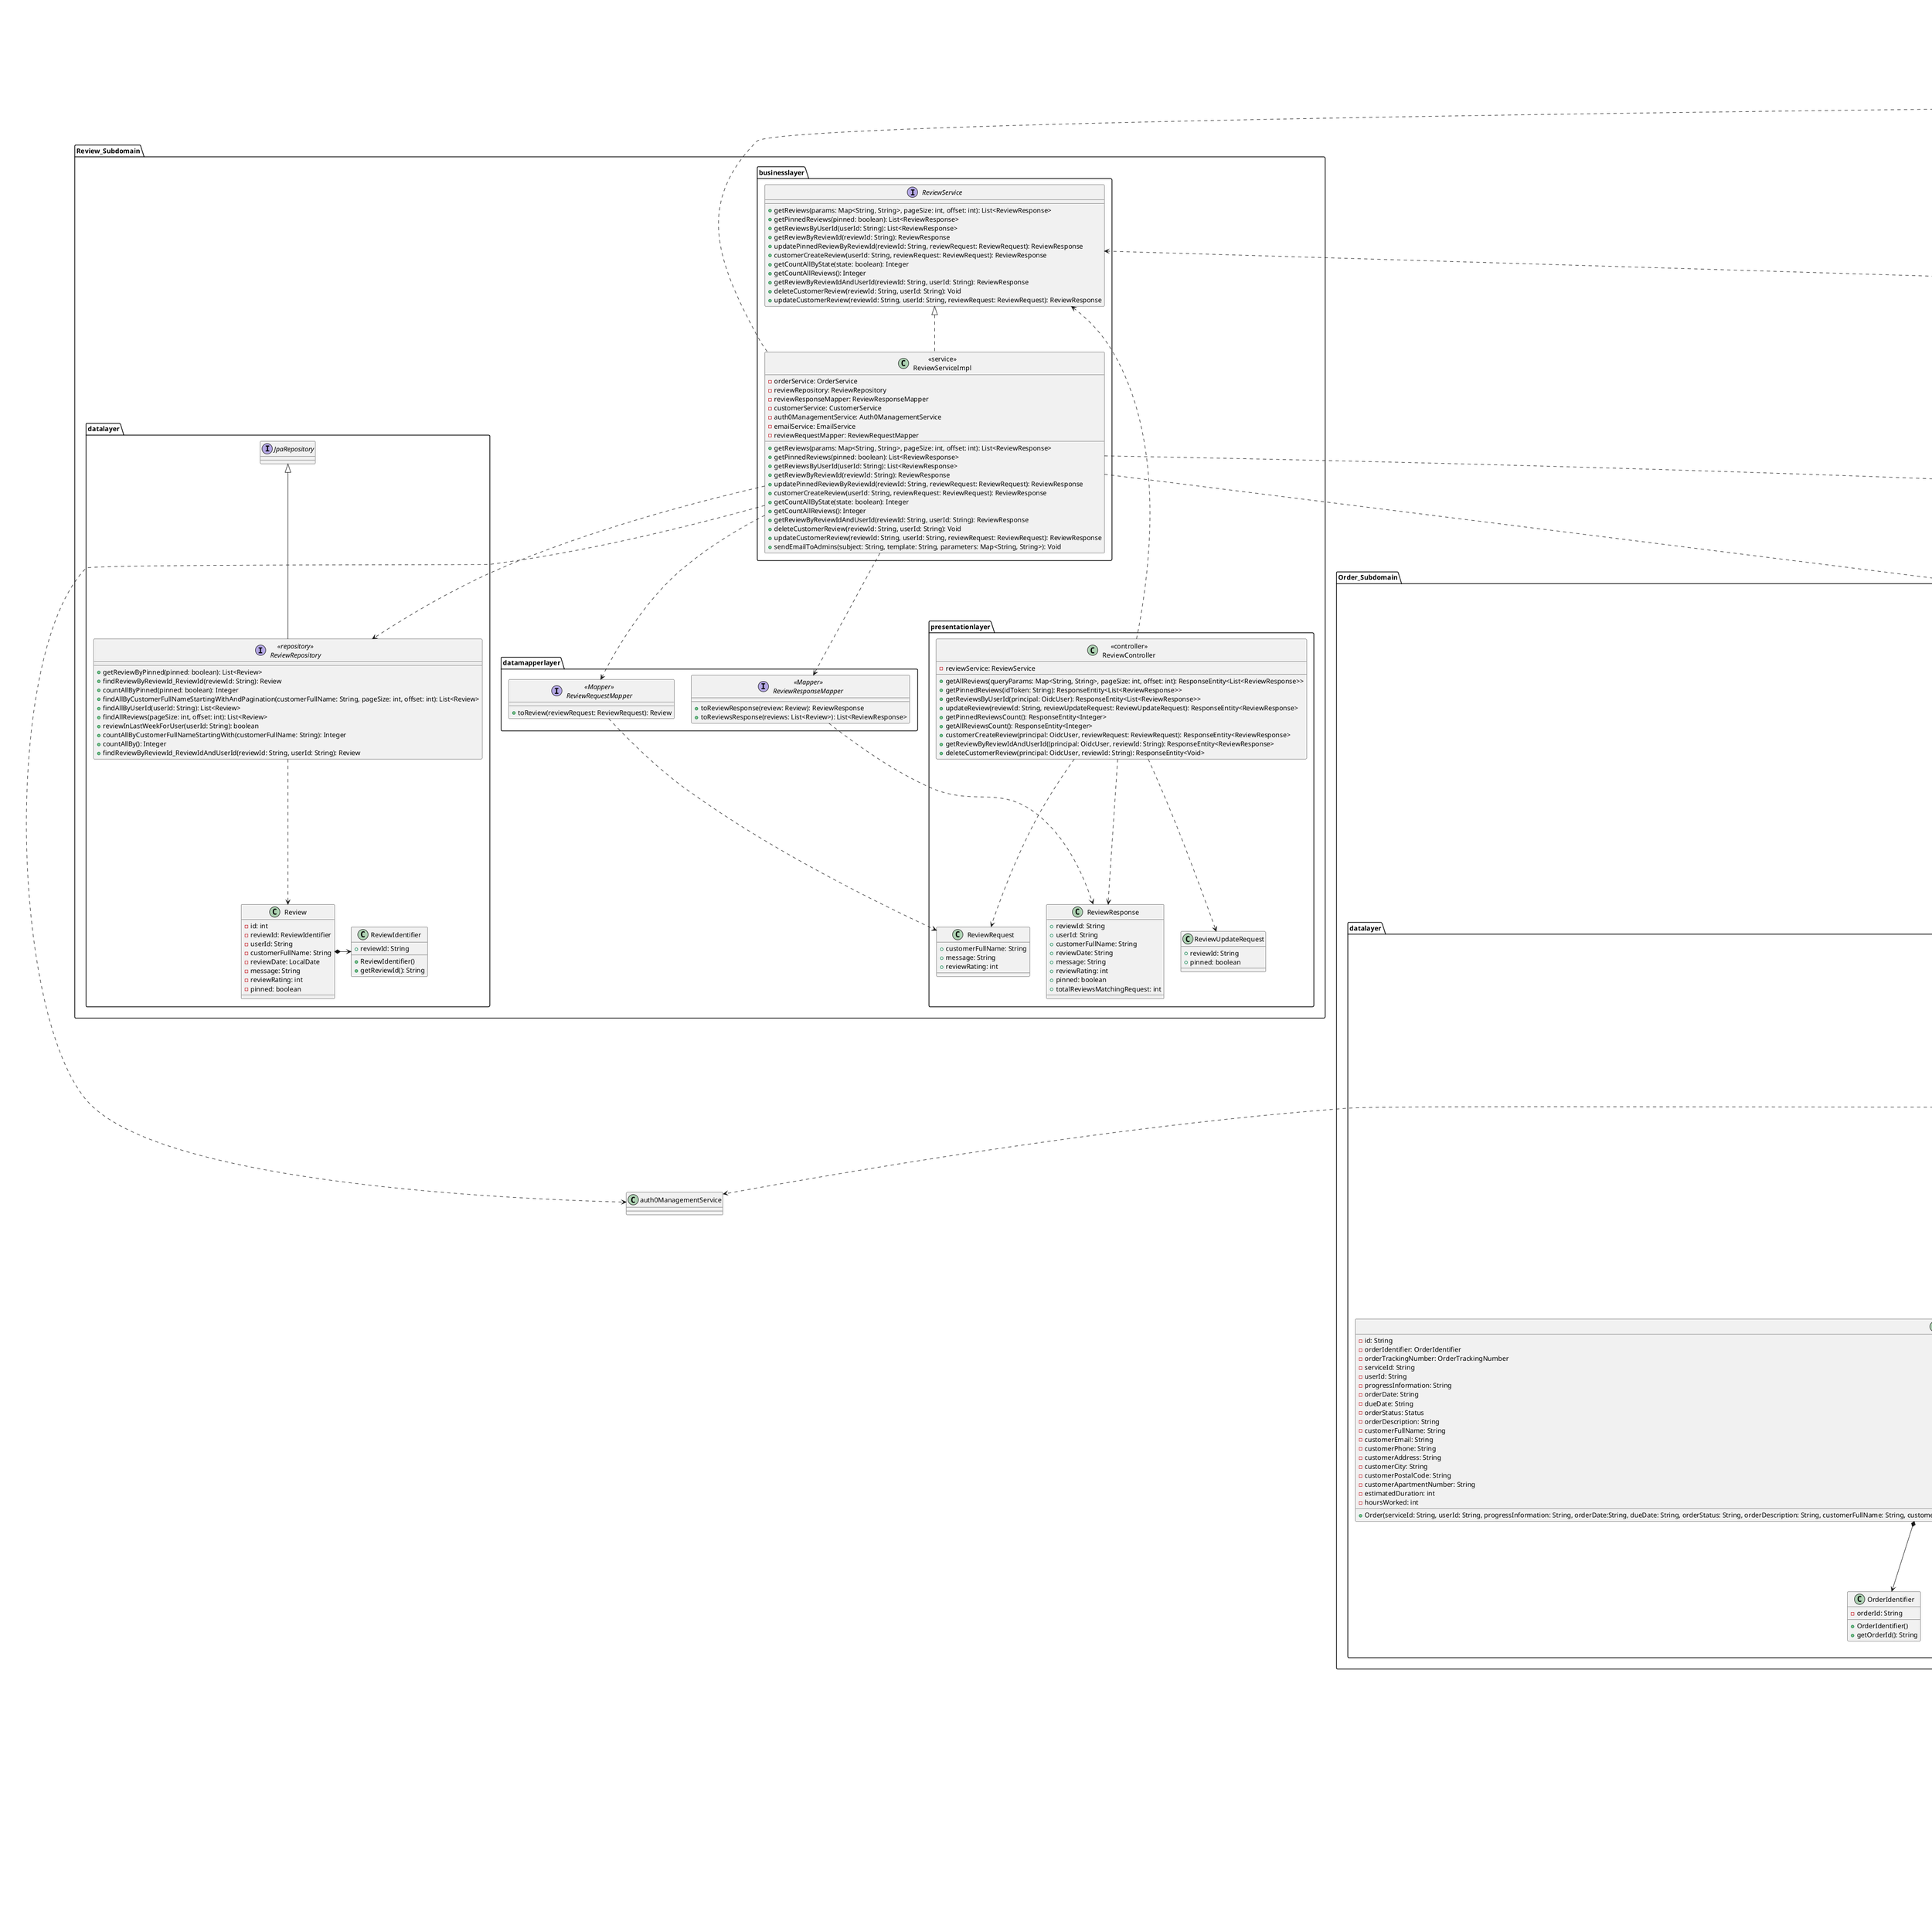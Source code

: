 @startuml

package "Review_Subdomain"{
    package "presentationlayer" {
        class "<<controller>>\nReviewController" as reviewController {
            - reviewService: ReviewService
            + getAllReviews(queryParams: Map<String, String>, pageSize: int, offset: int): ResponseEntity<List<ReviewResponse>>
            + getPinnedReviews(idToken: String): ResponseEntity<List<ReviewResponse>>
            + getReviewsByUserId(principal: OidcUser): ResponseEntity<List<ReviewResponse>>
            + updateReview(reviewId: String, reviewUpdateRequest: ReviewUpdateRequest): ResponseEntity<ReviewResponse>
            + getPinnedReviewsCount(): ResponseEntity<Integer>
            + getAllReviewsCount(): ResponseEntity<Integer>
            + customerCreateReview(principal: OidcUser, reviewRequest: ReviewRequest): ResponseEntity<ReviewResponse>
            + getReviewByReviewIdAndUserId((principal: OidcUser, reviewId: String): ResponseEntity<ReviewResponse>
            + deleteCustomerReview(principal: OidcUser, reviewId: String): ResponseEntity<Void>
        }
        class "ReviewResponse" as reviewResponse {
            + reviewId: String
            + userId: String
            + customerFullName: String
            + reviewDate: String
            + message: String
            + reviewRating: int
            + pinned: boolean
            + totalReviewsMatchingRequest: int
        }
        class "ReviewRequest" as reviewRequest {
            + customerFullName: String
            + message: String
            + reviewRating: int
        }
        class "ReviewUpdateRequest" as reviewUpdateRequest {
            + reviewId: String
            + pinned: boolean
        }
    }

    package "businesslayer" {
        interface "ReviewService" as reviewService {
            + getReviews(params: Map<String, String>, pageSize: int, offset: int): List<ReviewResponse>
            + getPinnedReviews(pinned: boolean): List<ReviewResponse>
            + getReviewsByUserId(userId: String): List<ReviewResponse>
            + getReviewByReviewId(reviewId: String): ReviewResponse
            + updatePinnedReviewByReviewId(reviewId: String, reviewRequest: ReviewRequest): ReviewResponse
            + customerCreateReview(userId: String, reviewRequest: ReviewRequest): ReviewResponse
            + getCountAllByState(state: boolean): Integer
            + getCountAllReviews(): Integer
            + getReviewByReviewIdAndUserId(reviewId: String, userId: String): ReviewResponse
            + deleteCustomerReview(reviewId: String, userId: String): Void
            + updateCustomerReview(reviewId: String, userId: String, reviewRequest: ReviewRequest): ReviewResponse
        }
        class "<<service>>\nReviewServiceImpl" as reviewServiceImpl {
            - orderService: OrderService
            - reviewRepository: ReviewRepository
            - reviewResponseMapper: ReviewResponseMapper
            - customerService: CustomerService
            - auth0ManagementService: Auth0ManagementService
            - emailService: EmailService
            - reviewRequestMapper: ReviewRequestMapper
            + getReviews(params: Map<String, String>, pageSize: int, offset: int): List<ReviewResponse>
            + getPinnedReviews(pinned: boolean): List<ReviewResponse>
            + getReviewsByUserId(userId: String): List<ReviewResponse>
            + getReviewByReviewId(reviewId: String): ReviewResponse
            + updatePinnedReviewByReviewId(reviewId: String, reviewRequest: ReviewRequest): ReviewResponse
            + customerCreateReview(userId: String, reviewRequest: ReviewRequest): ReviewResponse
            + getCountAllByState(state: boolean): Integer
            + getCountAllReviews(): Integer
            + getReviewByReviewIdAndUserId(reviewId: String, userId: String): ReviewResponse
            + deleteCustomerReview(reviewId: String, userId: String): Void
            + updateCustomerReview(reviewId: String, userId: String, reviewRequest: ReviewRequest): ReviewResponse
            + sendEmailToAdmins(subject: String, template: String, parameters: Map<String, String>): Void
        }
        class reviewServiceImpl implements reviewService
    }

    package "datalayer" {
        interface "<<repository>>\nReviewRepository" as reviewRepository {
            + getReviewByPinned(pinned: boolean): List<Review>
            + findReviewByReviewId_ReviewId(reviewId: String): Review
            + countAllByPinned(pinned: boolean): Integer
            + findAllByCustomerFullNameStartingWithAndPagination(customerFullName: String, pageSize: int, offset: int): List<Review>
            + findAllByUserId(userId: String): List<Review>
            + findAllReviews(pageSize: int, offset: int): List<Review>
            + reviewInLastWeekForUser(userId: String): boolean
            + countAllByCustomerFullNameStartingWith(customerFullName: String): Integer
            + countAllBy(): Integer
            + findReviewByReviewId_ReviewIdAndUserId(reviewId: String, userId: String): Review
        }
        class "ReviewIdentifier" as reviewIdentifier {
            + reviewId: String
            + ReviewIdentifier()
            + getReviewId(): String
        }
        class "Review" as review {
            - id: int
            - reviewId: ReviewIdentifier
            - userId: String
            - customerFullName: String
            - reviewDate: LocalDate
            - message: String
            - reviewRating: int
            - pinned: boolean
        }
        interface reviewRepository extends JpaRepository
    }

    package "datamapperlayer" {
        interface "<<Mapper>>\nReviewRequestMapper" as reviewRequestMapper {
            + toReview(reviewRequest: ReviewRequest): Review
        }
        interface "<<Mapper>>\nReviewResponseMapper" as reviewResponseMapper {
            + toReviewResponse(review: Review): ReviewResponse
            + toReviewsResponse(reviews: List<Review>): List<ReviewResponse>
        }
    }
}

reviewController ..> reviewService

reviewController ..> reviewResponse
reviewController ..> reviewRequest
reviewController ..> reviewUpdateRequest

reviewServiceImpl ..> reviewRepository

reviewServiceImpl ..> reviewResponseMapper

reviewServiceImpl ..> reviewRequestMapper

reviewRepository ..> review

reviewRequestMapper ..> reviewRequest

reviewResponseMapper ..> reviewResponse

review *-> reviewIdentifier

reviewServiceImpl ..> emailService
reviewServiceImpl ..> auth0ManagementService

package "Order_Subdomain"{
    package "presentationlayer" {
        class "<<controller>>\nOrderController" as orderController {
            - orderService: OrderService
            + GetAllOrders(querryParams: Map<String, String>, pageSize: int, offset: int): ResponseEntity<List<OrderResponse>>
            + GetAllOrdersByStatus(querryParams: Map<String, String>, pageSize: int, offset: int): ResponseEntity<List<OrderResponse>>
            + GetAllOverdueOrders(pageSize: int, offset: int): ResponseEntity<List<OrderResponse>>
            + createOrderExternal(orderRequestExternal: OrderRequestExternal): ResponseEntity<OrderResponse>
            + GetOrderByOrderId(orderId: String): ResponseEntity<OrderResponse>
            + GetCustomerOrders(principal: OidcUser): ResponseEntity<List<OrderResponse>>
            + UpdateOrderStatusToAccepted(acceptOrderRequest:AcceptOrderRequest, orderId: String): ResponseEntity<OrderResponse>
            + CountByOrderStatus(status: String): ResponseEntity<Integer>
            + CountAllOrders(): ResponseEntity<Integer>
            + UpdateOrderStatusToDeclined(orderId: String, declineOrderRequest: DeclineOrderRequest): ResponseEntity<OrderResponse>
            + UpdateOrderStatusToCancelled(orderId: String, declineOrderRequest: DeclineOrderRequest): ResponseEntity<OrderResponse>
            + countAllOverdueOrders(): ResponseEntity<Integer>
        }
        class "OrderResponse" as orderResponse{
            + orderId: String
            + orderTrackingNumber: String
            + serviceId: String
            + service: ServiceResponse
            + userId: String
            + progressInformation: String
            + orderDate: String
            + dueDate: String
            + orderStatus: Status
            + orderDescription: String
            + customerFullName: String
            + customerEmail: String
            + customerPhone: String
            + customerAddress: String
            + customerCity: String
            + customerPostalCode: String
            + customerApartmentNumber: String
            + totalOrdersMatchingRequest: int
            + estimatedDuration: int
            + hoursWorked: int

        }

        class "OrderRequestExternal" as orderRequestExternal{
            + serviceId: String
            + userId: String
            + progressInformation: String
            + dueDate: String
            + orderDescription: String
            + customerFullName: String
            + customerEmail: String
            + customerPhone: String
            + customerAddress: String
            + customerCity: String
            + customerPostalCode: String
            + customerApartmentNumber: String
            + estimatedDuration: int
            + hoursWorked: int
        }

        class "AcceptOrderRequest" as acceptOrderRequest{
            + recipient: String
            + AcceptOrderRequest(recipient: String)
            + AcceptOrderRequest()

        }
        class "DeclineOrderRequest" as declineOrderRequest{
            + recipient: String
            + reasonForDecline: String
            + DeclineOrderRequest(recipient: String, reasonForDecline: String)
            + DeclineOrderRequest()
        }



    }

    package "businesslayer" {
        interface "OrderService" as orderService{
            + getAllOrders(querryParams: Map<String, String>, pageSize: int, offset: int): List<OrderResponse>
            + getAllOrdersByStatus(querryParams: Map<String, String>, pageSize: int, offset: int): List<OrderResponse>
            + getAllOverdueOrders(pageSize: int, offset: int): List<OrderResponse>
            + createOrderExternal(orderRequestExternal: OrderRequestExternal): OrderResponse
            + getOrderByOrderId(orderId: String): OrderResponse
            + getCustomerOrders(userId: String, pageSize: int, offset: int): List<OrderResponse>
            + getOrderByIdAndUserId(orderId: String, userId: String): Order
            + updateOrderStatusToAccepted(orderId: String, acceptOrderRequest:AcceptOrderRequest): OrderResponse
            + countByOrderStatus(status: String): Integer
            + getCustomerCurrentOrders(userId: String, status: String): List<OrderResponse>
            + countAllOrders(): int
            + updateOrderStatusToDeclined(orderId: String, declineOrderRequest: DeclineOrderRequest): OrderResponse
            + findAnyUserOrders(userId: String): List<Order>
            + updateOrderStatusToCancelled(orderId: String, declineOrderRequest: DeclineOrderRequest): OrderResponse
            + cancelByCustomerOrderByOrderId(orderId: String): OrderResponse
            + updateOrderByOrderId(orderId: String, userId: String, customerUpdateOrderRequest: OrderCustomerRequest): OrderResponse
            + countAllOverdueOrders(): Integer
        }


        class "<<service>>\nOrderServiceImpl" as orderServiceImpl{
            - orderRepository: OrderRepository
            - orderResponseMapper: OrderResponseMapper
            - orderRequestMapper: OrderRequestMapper
            - serviceService: ServiceService
            - auth0ManagementService: Auth0ManagementService
            - emailService: EmailService
            ---
            + getAllOrders(querryParams: Map<String, String>, pageSize: int, offset: int): List<OrderResponse>
            + getAllOrdersByStatus(querryParams: Map<String, String>, pageSize: int, offset: int): List<OrderResponse>
            + getAllOverdueOrders(pageSize: int, offset: int): List<OrderResponse>
            + createOrderExternal(orderRequestExternal: OrderRequestExternal): OrderResponse
            + getOrderByOrderId(orderId: String): OrderResponse
            + getCustomerOrders(userId: String, pageSize: int, offset: int): List<OrderResponse>
            + getOrderByIdAndUserId(orderId: String, userId: String): Order
            + updateOrderStatusToAccepted(orderId: String, acceptOrderRequest:AcceptOrderRequest): OrderResponse
            + countByOrderStatus(status: String): Integer
            + getCustomerCurrentOrders(userId: String, status: String): List<OrderResponse>
            + countAllOrders(): int
            + updateOrderStatusToDeclined(orderId: String, declineOrderRequest: DeclineOrderRequest): OrderResponse
            + updateOrderStatusToCancelled(orderId: String, declineOrderRequest: DeclineOrderRequest): OrderResponse
            + findAnyUserOrders(userId: String): List<Order>
            + cancelByCustomerOrderByOrderId(orderId: String): OrderResponse
            + updateOrderByOrderId(orderId: String, userId: String, customerUpdateOrderRequest: OrderCustomerRequest): OrderResponse
            + getAllOrdersWithPagination(pageSize: int, offset: int): List<OrderResponse>
            + getAllOrdersWithDefaultSettings(): List<OrderResponse>
            + getOrderByCustomerAndStatus(userId: String, status: String, pageSize: int, offset: int): List<OrderResponse>
            + countAllOverdueOrders(): Integer

        }

        class orderServiceImpl implements orderService

    }

    package "datalayer" {

        interface "<<repository>>\nOrderRepository" as orderRepository{
            + findAllByOrderStatusEquals(status: String): List<Order>
            + findAllByOrderStatusWithPagination(status: String, pageSize: int, offset: int): List<Order>
            + findAllOrders(pageSize: int, offset: int): List<Order>
            + findAllOverdueOrdersWithPagination(pageSize: int, offset: int): List<Order>
            + findAllOverdueOrders(): List<Order>
            + findByOrderId_OrderId(orderId: String): Order
            + findAllByUserIdWithPagination(userId: String, pageSize: int, offset: int): List<Order>
            + countByUserId(userId: String): Integer
            + countByOrderStatus(status: String): Integer
            + countOverdueOrders(): Integer
            + findByOrderId_OrderIdAndUserId_UserId(orderId: String, userId: String): Order
            + findAllByUserIdAndOrderStatusWithPagination(userId: String, pageSize: int, offset: int, status: String): List<Order>
            + countByUserIdAndOrderStatus(userId: String, status: String): Integer
            + findAllByUserIdAndOrderStatus(userId: String, status: String): List<Order>
            + countAllBy(): Integer
            + existsByUserId(userId: String): Boolean
        }
        class OrderIdentifier {
            - orderId: String
            + OrderIdentifier()
            + getOrderId(): String
        }

        class OrderTrackingNumber {
            - orderTrackingNumber: String
            + OrderTrackingNumber()
            + generateRandomString(length: int): String
        }

        enum Status {
            PENDING,
             IN_PROGRESS,
             COMPLETED,
             CANCELLED,
             DEClINED
        }

        class "Order" as order{
            - id: String
            - orderIdentifier: OrderIdentifier
            - orderTrackingNumber: OrderTrackingNumber
            - serviceId: String
            - userId: String
            - progressInformation: String
            - orderDate: String
            - dueDate: String
            - orderStatus: Status
            - orderDescription: String
            - customerFullName: String
            - customerEmail: String
            - customerPhone: String
            - customerAddress: String
            - customerCity: String
            - customerPostalCode: String
            - customerApartmentNumber: String
            - estimatedDuration: int
            - hoursWorked: int

            + Order(serviceId: String, userId: String, progressInformation: String, orderDate:String, dueDate: String, orderStatus: String, orderDescription: String, customerFullName: String, customerEmail: String, customerPhone: String, customerAddress: String, customerCity: String, customerPostalCode: String, customerApartmentNumber: String, estimatedDuration: int, hoursWorked: int)
        }

        interface orderRepository extends JpaRepository
    }

    package "datamapperlayer" {

        interface "<<Mapper>>\nOrderRequestMapper" as orderRequestMapper{
            + requestModelToOrder(requestModel: OrderRequestExternal): Order
        }

        interface "<<Mapper>>\nOrderResponseMapper" as orderResponseMapper{
            + toOrderResponse(order: Order): OrderResponse
            + toOrdersResponse(orders: List<Order>): List<OrderResponse>
        }
    }
}

orderResponse ..> Status

orderController ..> orderService

orderController ..> orderResponse

orderController ..> orderRequestExternal

orderController ..> acceptOrderRequest

orderController ..> declineOrderRequest

orderServiceImpl ..> orderRepository

orderServiceImpl ..> orderResponseMapper

orderServiceImpl ..> orderRequestMapper

orderServiceImpl ..> auth0ManagementService

orderServiceImpl ..> emailService

orderRepository ..> order

orderRequestMapper ..> orderRequestExternal

orderResponseMapper ..> orderResponse

order *--> OrderIdentifier

order *--> OrderTrackingNumber

order ..> Status

reviewServiceImpl ..> orderService

package "Customer_Subdomain" {
    package "presentationlayer" {
        class "<<Controller>>\nCustomerController" as customerController {
            - customerService: CustomerService
            - orderService: OrderService
            - reviewService: ReviewService
            + deleteCustomer(principal: OidcUser): ResponseEntity<Void>
            + getCustomerByUserId(principal: OidcUser, requestParams: Map<String, String>): ResponseEntity<CustomerResponse>
            + createCustomer(principal: OidcUser, customerRequest: CustomerRequest): ResponseEntity<CustomerResponse>
            + updateCustomer(principal: OidcUser, customerRequest: CustomerRequest): ResponseEntity<CustomerResponse>
            + getCustomerWithOrders(principal: OidcUser, pageSize: int, offset: int): ResponseEntity<List<OrderResponse>>
            + getOrderByOrderId(principal: OidcUser, orderId: String): ResponseEntity<OrderResponse>
            + deleteOrderByOrderId(orderId: String, cancelOrderRequest: CustomerCancelOrderRequest, principal: OidcUser): ResponseEntity<Void>
            + updateOrderByOrderId(orderId: String, customerUpdateOrderRequest: OrderCustomerRequest, principal: OidcUser): ResponseEntity<OrderResponse>
            + updateCustomerReview(principal: OidcUser, reviewId: String, reviewRequest: ReviewRequest): ResponseEntity<ReviewResponse>
            + verifyCustomer(principal: OidcUser): ResponseEntity<Void>
        }
        class "CustomerResponse" as customerResponse {
            + userId: String
            + email: String
            + name: String
            + phone: String
            + address: String
            + postalCode: String
            + city: String
            + apartmentNumber: String
            + verified: boolean
        }
        class "CustomerRequest" as customerRequest {
            + email: String
            + name: String
            + phone: String
            + address: String
            + postalCode: String
            + city: String
            + apartmentNumber: String
        }
        class "CustomerCancelOrderRequest" as customerCancelOrderRequest {
            + reasonForCancel: String
            CustomerCancelOrderRequest(reason: String)
        }
    }

    package "businesslayer" {
        interface "CustomerService" as customerService {
            + getCustomerByUserId(userId: String): CustomerResponse
            + createCustomer(customerRequest: CustomerRequest, userId: String): CustomerResponse
            + updateCustomer(customerRequest: CustomerRequest, userId: String): CustomerResponse
            + deleteCustomer(userId: String): Void
            + checkIfCustomerExists(userId: String): Boolean
            + getCustomerByQueryParams(queryParams: Map<String, String>): List<CustomerResponse>
            + verifyEmail(token: String, email:String): Void
            + verifyCustomer(userId: String): Void
        }
        class "<<service>>\nCustomerServiceImpl" as customerServiceImpl {
            - customerRepository: CustomerRepository
            - customerResponseMapper: CustomerResponseMapper
            - customerRequestMapper: CustomerRequestMapper
            - emailService: EmailService
            - verificationTokenRepository: VerificationTokenRepository
            + getCustomerByUserId(userId: String): CustomerResponse
            + createCustomer(customerRequest: CustomerRequest, userId: String): CustomerResponse
            + updateCustomer(customerRequest: CustomerRequest, userId: String): CustomerResponse
            + deleteCustomer(userId: String): Void
            + checkIfCustomerExists(userId: String): Boolean
            + getCustomerByQueryParams(queryParams: Map<String, String>): List<CustomerResponse>
            + verifyEmail(token: String, email:String): Void
            + verifyCustomer(userId: String): Void
            + sendVerificationEmail(userId: String, email: String): Void
        }
        class customerServiceImpl implements customerService
    }

    package "datalayer" {
        interface "<<repository>>\nCustomerRepository" as customerRepository {
            + getCustomerByUserId(userId: String): Customer
            + deleteCustomerByUserId(userId: String): Void
            + existsByUserId(userId: String): Boolean
            + findAllByNameStartingWithAndVerified(name: String, isVerified: Boolean): List<Customer>
            + findAllByEmailStartingWithAndVerified(email: String, isVerified: Boolean): List<Customer>
            + getCustomerByEmailAndUserId(email: String, userId: String): Customer
        }
        class Customer {
            - id: int
            - userId: String
            - name: String
            - email: String
            - phone: String
            - address: String
            - postalCode: String
            - city: String
            - apartmentNumber: String
            - verified: boolean
        }
        interface customerRepository extends JpaRepository
    }

    package "datamapperlayer" {
        interface "<<Mapper>>\nCustomerRequestMapper" as customerRequestMapper {
                + toCustomer(customerRequest: CustomerRequest): Customer
        }
        interface "<<Mapper>>\nCustomerResponseMapper" as customerResponseMapper {
            + toCustomerResponse(customer: Customer): CustomerResponse
            + toCustomersResponse(allByNameAndEmail: List<Customer>): List<CustomerResponse>
        }
    }

    customerController ..> customerService
    customerController ..> orderService
    customerController ..> reviewService

    customerController ..> customerResponse
    customerController ..> customerRequest
    customerController ..> customerCancelOrderRequest

    customerServiceImpl ..> customerRepository

    customerServiceImpl ..> customerResponseMapper

    customerServiceImpl ..> customerRequestMapper

    customerServiceImpl ..> emailService

    customerServiceImpl ..> verificationTokenRepository

    customerRepository ..> Customer

    customerRequestMapper ..> customerRequest

    customerResponseMapper ..> customerResponse
}

reviewServiceImpl ..> customerService

package "FAQ_Subdomain"{
    package "presentationlayer" {
        class "<<controller>>\nFAQController" as FAQController {
            - faqService: FAQService
            + getFAQs(): ResponseEntity<List<FAQResponse>>
            + getPreferredFAQs(): ResponseEntity<List<FAQResponse>>
            + chooseThreeFAQs(threeFAQsRequests: List<ThreeFAQsRequest>): ResponseEntity<List<FAQResponse>>
            + getFaqByFaqId(faqId: String): ResponseEntity<FAQResponse>
            + deleteFaqByFaqId(faqId: String): ResponseEntity<FAQResponse>
            + getFAQCount(): ResponseEntity<Integer>
            + updateFaqByFaqId(faqId: String, faqRequest: FAQRequest): ResponseEntity<FAQResponse>
            + createFaq(faqRequest: FAQRequest): ResponseEntity<FAQResponse>
        }
        class "FAQRequest" as FAQRequest {
            + question: String
            + answer: String
            + preference: boolean
        }
        class "ThreeFAQsRequest" as ThreeFAQsRequest {
            + faqId: String
            + preference: boolean
        }
        class "FAQResponse" as FAQResponse {
            + FAQId: String
            + question: String
            + answer: String
            + preference: boolean
        }
    }

    package "businesslayer" {
         interface "FAQService" as FAQService {
            + getFAQs(): List<FAQResponse>
            + getPreferredFAQs(): List<FAQResponse>
            + chooseThreeFAQs(threeFAQsRequests: List<ThreeFAQsRequest>): List<FAQResponse>
            + getFaqByFaqId(faqId: String): FAQResponse
            + deleteFaqByFaqId(faqId: String): FAQResponse
            + getFAQCount(): Integer
            + modifyFAQ(faqId: String, faqRequest: FAQRequest): FAQResponse
            + createFAQ(faqRequest: FAQRequest): FAQResponse
         }

         class "<<service>>\nFAQServiceImpl" as FAQServiceImpl {
            - faqRepository: FAQRepository
            - faqResponseMapper: FAQResponseMapper
            - faqRequestMapper: FAQRequestMapper
            --
            + getFAQs(): List<FAQResponse>
            + getPreferredFAQs(): List<FAQResponse>
            + chooseThreeFAQs(threeFAQsRequests: List<ThreeFAQsRequest>): List<FAQResponse>
            + getFaqByFaqId(faqId: String): FAQResponse
            + deleteFaqByFaqId(faqId: String): FAQResponse
            + getFAQCount(): Integer
            + modifyFAQ(faqId: String, faqRequest: FAQRequest): FAQResponse
            + createFAQ(faqRequest: FAQRequest): FAQResponse
         }
         class FAQServiceImpl implements FAQService
    }

    package "datalayer" {
        interface "<<repository>>\nFAQRepository" as FAQRepository {
            + getFAQByFAQId_FAQId(faqId: String): FAQ
            + getFAQSByPreferenceTrue(): List<FAQ>
            + countFAQBy(): Integer
        }

        class "FAQIdentifier" as FAQIdentifier {
            + FAQId: String
            + FAQIdentifier()
            + getFAQId(): String
        }

        class "FAQ" as FAQ {
            + id: int
            + FAQId: FAQIdentifier
            + question: String
            + answer: String
            + preference: boolean
            + FAQ(question: String, answer: String, preference: boolean)
        }
        interface FAQRepository extends JpaRepository
    }

    package "datamapperlayer" {
        interface "<<Mapper>>\nFAQResponseMapper" as FAQResponseMapper {
            + toFAQResponse(faq: FAQ): FAQResponse
            + toFAQsResponse(faqs: List<FAQ>): List<FAQResponse>
        }
        interface "<<Mapper>>\nFAQRequestMapper" as FAQRequestMapper {
            + toThreeFAQsRequests(threeFaqsRequest ThreeFAQsRequest): FAQ
        }
    }

}

FAQController ..> FAQService

FAQController ..> FAQRequest
FAQController ..> ThreeFAQsRequest
FAQController ..> FAQResponse

FAQServiceImpl..> FAQRepository
FAQServiceImpl..> FAQResponseMapper
FAQServiceImpl..> FAQRequestMapper

FAQRepository ..> FAQ

FAQRequestMapper ..> FAQRequest

FAQRequestMapper ..> ThreeFAQsRequest
FAQResponseMapper ..> FAQResponse

FAQ *-> FAQIdentifier

package "GallerySubdomain"{
    package "Presentation Layer" {
        class "<<controller>>\nGalleryController" as galleryController {
            - galleryService : GalleryService
            ---
            + GalleryController(galleryService : GalleryService)
            + GetGallery() : ResponseEntity<List<GalleryResponse>>
            + updateGalleryOrder(galleryOrderUpdateRequest: List<GalleryOrderUpdateRequest>) : ResponseEntity<List<GalleryResponse>>
            + getGalleryCount() : ResponseEntity<Integer>
            + createGallery(galleryRequest : GalleryRequest) : ResponseEntity<GalleryResponse>
            + getGalleryById(galleryId : String) : ResponseEntity<GalleryResponse>
            + modifyGallery(galleryId : String, galleryRequest : GalleryRequest) : ResponseEntity<GalleryResponse> throws IOException
        }


        class "GalleryResponse" as galleryResponse{
            - galleryId : String
            - description : String
            - photo : String
            - image_position : int
            ---

        }

        class "GalleryRequest" as galleryRequest{
            - description : String
            - photo : String
            - image_position : int
            ---

        }

        class "GalleryOrderUpdateRequest" as galleryOrderUpdateRequest{
            - galleryId : String
            - image_position : int
            ---

        }


    }

    package "Business Layer"{
        interface "GalleryService" as galleryService{
            ---
            + getGallery: List<GalleryResponse>
            + updateGalleryOrder(galleryOrderUpdateRequest: List<GalleryOrderUpdateRequest>) : List<GalleryResponse>
            + getGalleryCount() : Integer
            + createGallery(galleryRequest : GalleryRequest) : GalleryResponse throws IOException
            + getGalleryById(galleryId : String) : GalleryResponse
            + modifyGallery(galleryId : String, galleryRequest : GalleryRequest) : GalleryResponse throws IOException
        }

        class "<<service>>\nGalleryServiceImpl" as galleryServiceImpl{
            - galleryRepository : GalleryRepository
            - galleryRequestMapper : GalleryRequestMapper
            - galleryResponseMapper : GalleryResponseMapper
            - cloudinaryService : CloudinaryService
            ---
            + getGallery() : List<GalleryResponse>
            + updateGalleryOrder(galleryOrderUpdateRequest: List<GalleryOrderUpdateRequest>) : List<GalleryResponse>
            + getGalleryCount() : Integer
            + createGallery(galleryRequest : GalleryRequest) : GalleryResponse throws IOException
            + getGalleryById(galleryId : String) : GalleryResponse
            + modifyGallery(galleryId : String, galleryRequest : GalleryRequest) : GalleryResponse throws IOException

        }
        class galleryServiceImpl extends galleryService

    }


    package "Datalayer"{

        interface "<<repository>>\nGalleryRepository" as galleryRepository{
            ---
            + getGalleryByGalleryId_GalleryId(galleryId : String) : Gallery
            + countGalleryBy() : Integer
        }

        class GalleryIdentifier {
            - galleryId : String
            ---
            + GalleryIdentifier()
            + getGalleryId() : String

        }

        class "Gallery" as gallery{
            - id : int
            - galleryId : GalleryIdentifier
            - description : String
            - photo : String
            - image_position : int
            ---
            + Gallery(description : String, photo : String, image_position : int)

        }




    }



    package "Mapperlayer"{

        interface "<<Mapper>>\nGalleryRequestMapper" as galleryRequestMapper{
            ---
                + toGalleryOrderUpdateRequest(galleryOrderUpdateRequest : GalleryOrderUpdateRequest) : Gallery
                + toGalleryRequest(galleryRequest : GalleryRequest) : Gallery

            }

        interface "<<Mapper>>\nGalleryResponseMapper" as galleryResponseMapper{
            ---
            + toGalleryResponse(gallery : Gallery) : GalleryResponse
            + toGalleriesResponse(galleries : List<Gallery>) : List<GalleryResponse>
        }

    }


    galleryRequestMapper ..> galleryRequest

    galleryResponseMapper ..> galleryResponse


    galleryRequestMapper ..> galleryOrderUpdateRequest


    galleryRepository ..> gallery

    galleryServiceImpl ..> galleryResponseMapper
    galleryServiceImpl ..> galleryRequestMapper




    galleryController ..> galleryResponse
    galleryController ..> galleryRequest



    galleryController ..> galleryService
    galleryController ..> galleryOrderUpdateRequest

    galleryServiceImpl ..> galleryRepository

    gallery ..> GalleryIdentifier
}


package "cloudinary"{

    class CloudinaryService {
        - cloudinary : Cloudinary
        ---
        + CloudinaryService()
        + uploadBase64Image(base64Image : String) : String throws IOException
        + extractPublicIdFromCloudinaryUrl(cloudinaryUrl : String) : String
        + updateCloudinaryImage(publicId: String, base64Image : String) : String throws IOException
    }

}

galleryServiceImpl ..> CloudinaryService

package "ServiceSubdomain"{

    package "PresentationLayer"{

        class "<<controller>>\nServicesController" as serviceController {
            - serviceService : ServiceService
            ---
            + ServiceController(serviceService : ServiceService)
            + getServiceById(serviceId : String) : ResponseEntity<ServiceResponse>
            + getAllServices() : ResponseEntity<List<ServiceResponse>>
            + getAllVisibleServices() : ResponseEntity<List<ServiceResponse>>
            + createService(serviceRequest : ServiceRequest) : ResponseEntity<ServiceResponse>
            + countAllServices() : ResponseEntity<Integer>
            + modifyService(serviceId : String, serviceRequest : ServiceRequest) : ResponseEntity<ServiceResponse>
            + changeServiceVisibility(serviceId : String) : ResponseEntity<ServiceResponse>
        }

        class "ServiceResponse" as serviceResponse{
                - serviceId : String
                - serviceName: String
                - serviceDescription : String
                - serviceIcon : String
                - serviceImage : String
                - isActive : boolean
               ---
        }

        class "ServiceRequest" as serviceRequest{
               - serviceName: String
               - serviceDescription : String
               - serviceIcon : String
               - serviceImage : String
               - isActive : boolean
               ---
        }


    }

    package "BusinessLayer"{
        interface "ServiceService" as serviceService {
            ---
            + getServiceByServiceId(serviceId : String) : ServiceResponse
            + getAllServices() : List<ServiceResponse>
            + getAllVisibleServices() : List<ServiceResponse>
            + createService(serviceRequest : ServiceRequest) : ServiceResponse
            + modifyService(serviceId : String, serviceRequest : ServiceRequest) : ServiceResponse
            + changeServiceVisibility(serviceId : String) : ServiceResponse
            + countAllServices() : int
        }

        class "<<service>>\nServiceServiceImpl" as serviceServiceImpl{
            - serviceRepository : ServiceRepository
            - serviceRequestMapper : ServiceRequestMapper
            - serviceResponseMapper : ServiceResponseMapper
            - cloudinaryService : CloudinaryService
            ---
             + getServiceByServiceId(serviceId : String) : ServiceResponse
             + getAllServices() : List<ServiceResponse>
             + getAllVisibleServices() : List<ServiceResponse>
             + createService(serviceRequest : ServiceRequest) : ServiceResponse
             + modifyService(serviceId : String, serviceRequest : ServiceRequest) : ServiceResponse
             + changeServiceVisibility(serviceId : String) : ServiceResponse
             + countAllServices() : int
        }

        class serviceServiceImpl extends serviceService
    }

    package "DataLayer"{
        interface "<<repository>>\nServiceRepository" as serviceRepository{
            ---
            + findByServiceIdentifier_ServiceId(serviceId : String) : Service
            + findAllByIsActive(isActive : boolean) : List<Service>
            + countAllBy() : int
        }

        class ServiceIdentifier {
            - serviceId : String
            ---
            + ServiceIdentifier(serviceId : String)
            + ServiceIdentifier()
            + getServiceId() : String

        }

        class "ServiceEntity" as serviceEntity{
            - id : int
            - serviceId : ServiceIdentifier
            - serviceName: String
            - serviceDescription : String
            - serviceIcon : String
            - serviceImage : String
            - isActive : boolean
            ---
            + ServiceEntity()
            + ServiceEntity(serviceName: String, serviceDescription: String, serviceIcon: String, serviceImage: Sting, isActive: boolean)

        }

        interface serviceRepository extends JpaRepository

        serviceRepository ..> serviceEntity

        serviceEntity ..> ServiceIdentifier

    }

    package "MapperLayer"{


    interface "<<Mapper>>\nServiceRequestMapper" as serviceRequestMapper{
        ---
        + toService(serviceRequest : ServiceRequest) : ServiceEntity
    }

    interface "<<Mapper>>\nServiceResponseMapper" as serviceResponseMapper{
        ---
        + toServiceResponse(service : Service) : ServiceResponse
        + toServiceResponses(services : List<Services>) : List<ServiceResponse>
    }



    }




    serviceRequestMapper ..> serviceRequest

    serviceResponseMapper ..> serviceResponse




    serviceServiceImpl ..> serviceResponseMapper
    serviceServiceImpl ..> serviceRequestMapper


    serviceController ..> serviceResponse
    serviceController ..> serviceRequest



    serviceController ..> serviceServiceImpl

    serviceServiceImpl ..> serviceRepository

}

package "cloudinary"{

    class CloudinaryService {
        - cloudinary : Cloudinary
        ---
        + CloudinaryService()
        + uploadBase64Image(base64Image : String) : String throws IOException
        + extractPublicIdFromCloudinaryUrl(cloudinaryUrl : String) : String
        + updateCloudinaryImage(publicId: String, base64Image : String) : String throws IOException
    }

}

serviceServiceImpl ..> CloudinaryService

orderServiceImpl ..> serviceService
@enduml